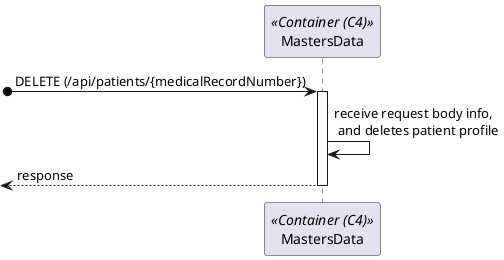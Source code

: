 ```plantuml
@startuml Process_View
participant "MastersData" as BE <<Container (C4)>>

[o-> BE: DELETE (/api/patients/{medicalRecordNumber})
activate BE
BE -> BE: receive request body info,\n and deletes patient profile
<-- BE: response
deactivate BE
@enduml
```